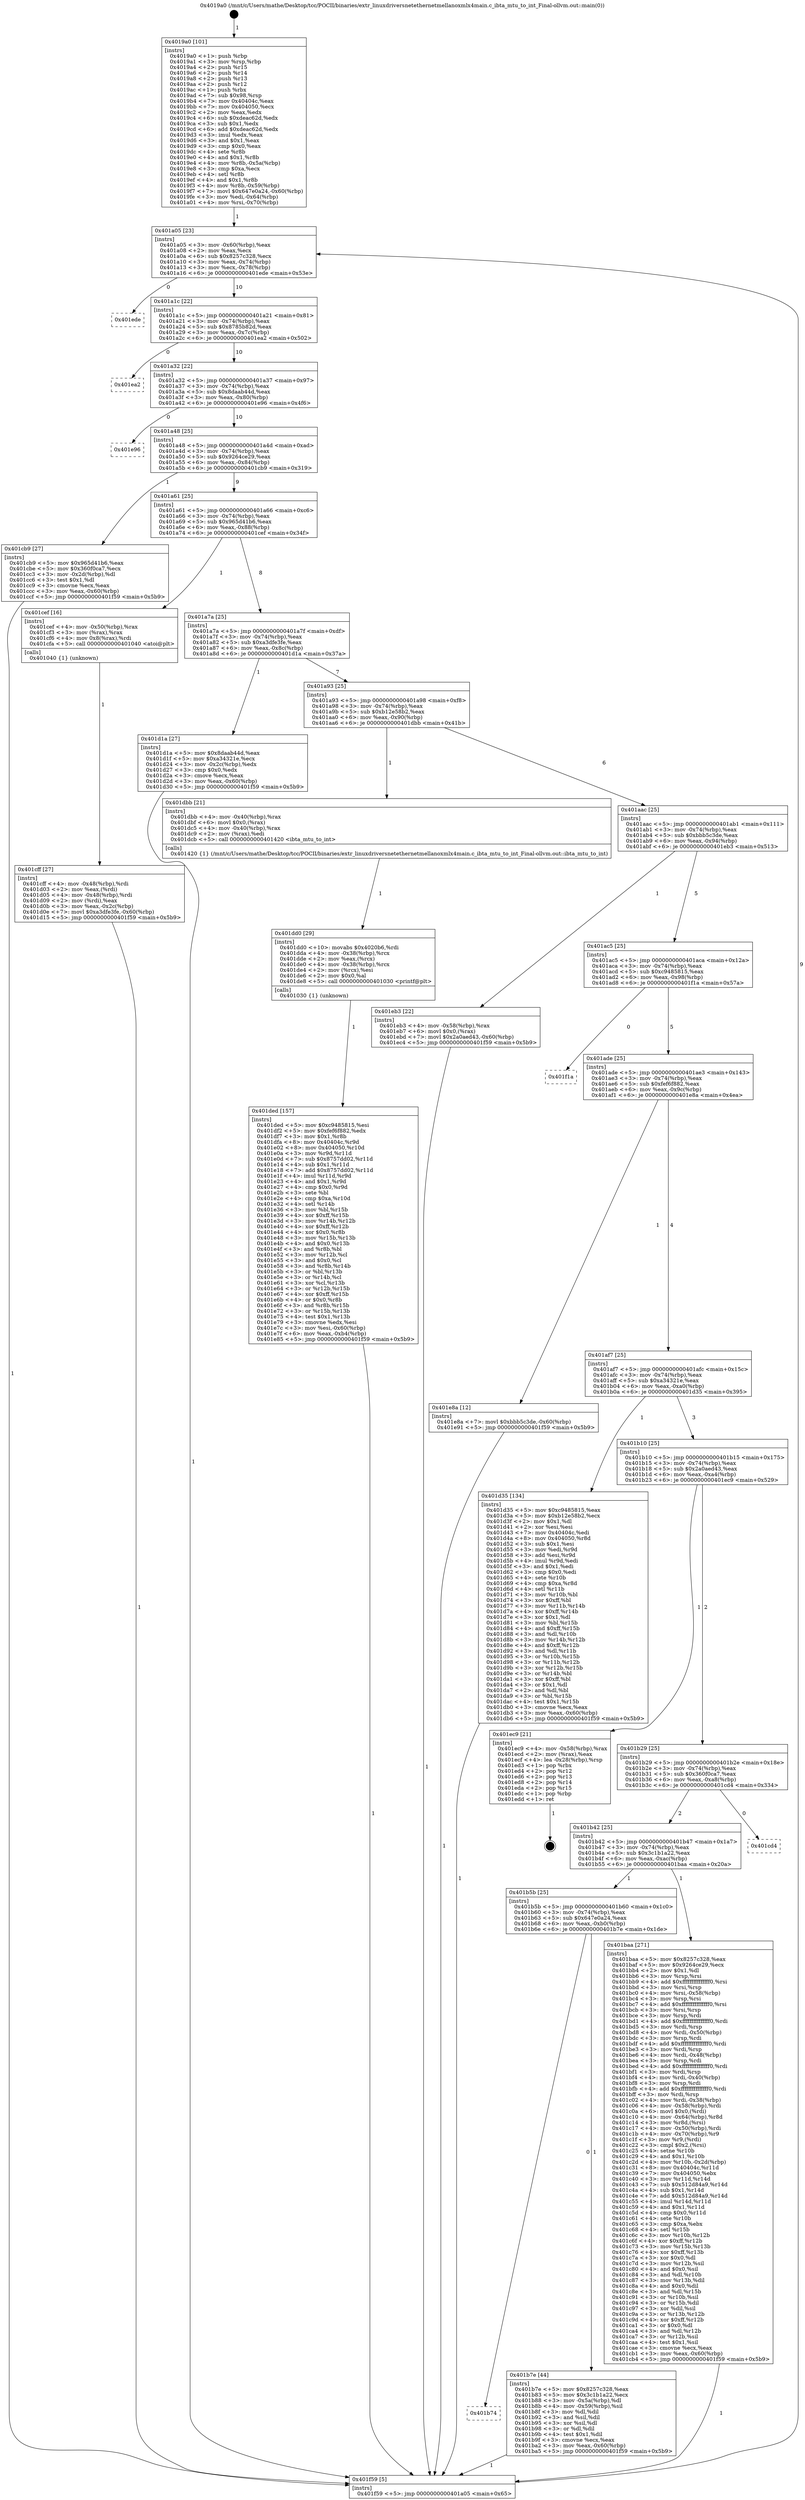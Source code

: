 digraph "0x4019a0" {
  label = "0x4019a0 (/mnt/c/Users/mathe/Desktop/tcc/POCII/binaries/extr_linuxdriversnetethernetmellanoxmlx4main.c_ibta_mtu_to_int_Final-ollvm.out::main(0))"
  labelloc = "t"
  node[shape=record]

  Entry [label="",width=0.3,height=0.3,shape=circle,fillcolor=black,style=filled]
  "0x401a05" [label="{
     0x401a05 [23]\l
     | [instrs]\l
     &nbsp;&nbsp;0x401a05 \<+3\>: mov -0x60(%rbp),%eax\l
     &nbsp;&nbsp;0x401a08 \<+2\>: mov %eax,%ecx\l
     &nbsp;&nbsp;0x401a0a \<+6\>: sub $0x8257c328,%ecx\l
     &nbsp;&nbsp;0x401a10 \<+3\>: mov %eax,-0x74(%rbp)\l
     &nbsp;&nbsp;0x401a13 \<+3\>: mov %ecx,-0x78(%rbp)\l
     &nbsp;&nbsp;0x401a16 \<+6\>: je 0000000000401ede \<main+0x53e\>\l
  }"]
  "0x401ede" [label="{
     0x401ede\l
  }", style=dashed]
  "0x401a1c" [label="{
     0x401a1c [22]\l
     | [instrs]\l
     &nbsp;&nbsp;0x401a1c \<+5\>: jmp 0000000000401a21 \<main+0x81\>\l
     &nbsp;&nbsp;0x401a21 \<+3\>: mov -0x74(%rbp),%eax\l
     &nbsp;&nbsp;0x401a24 \<+5\>: sub $0x8785b82d,%eax\l
     &nbsp;&nbsp;0x401a29 \<+3\>: mov %eax,-0x7c(%rbp)\l
     &nbsp;&nbsp;0x401a2c \<+6\>: je 0000000000401ea2 \<main+0x502\>\l
  }"]
  Exit [label="",width=0.3,height=0.3,shape=circle,fillcolor=black,style=filled,peripheries=2]
  "0x401ea2" [label="{
     0x401ea2\l
  }", style=dashed]
  "0x401a32" [label="{
     0x401a32 [22]\l
     | [instrs]\l
     &nbsp;&nbsp;0x401a32 \<+5\>: jmp 0000000000401a37 \<main+0x97\>\l
     &nbsp;&nbsp;0x401a37 \<+3\>: mov -0x74(%rbp),%eax\l
     &nbsp;&nbsp;0x401a3a \<+5\>: sub $0x8daab44d,%eax\l
     &nbsp;&nbsp;0x401a3f \<+3\>: mov %eax,-0x80(%rbp)\l
     &nbsp;&nbsp;0x401a42 \<+6\>: je 0000000000401e96 \<main+0x4f6\>\l
  }"]
  "0x401ded" [label="{
     0x401ded [157]\l
     | [instrs]\l
     &nbsp;&nbsp;0x401ded \<+5\>: mov $0xc9485815,%esi\l
     &nbsp;&nbsp;0x401df2 \<+5\>: mov $0xfef6f882,%edx\l
     &nbsp;&nbsp;0x401df7 \<+3\>: mov $0x1,%r8b\l
     &nbsp;&nbsp;0x401dfa \<+8\>: mov 0x40404c,%r9d\l
     &nbsp;&nbsp;0x401e02 \<+8\>: mov 0x404050,%r10d\l
     &nbsp;&nbsp;0x401e0a \<+3\>: mov %r9d,%r11d\l
     &nbsp;&nbsp;0x401e0d \<+7\>: sub $0x8757dd02,%r11d\l
     &nbsp;&nbsp;0x401e14 \<+4\>: sub $0x1,%r11d\l
     &nbsp;&nbsp;0x401e18 \<+7\>: add $0x8757dd02,%r11d\l
     &nbsp;&nbsp;0x401e1f \<+4\>: imul %r11d,%r9d\l
     &nbsp;&nbsp;0x401e23 \<+4\>: and $0x1,%r9d\l
     &nbsp;&nbsp;0x401e27 \<+4\>: cmp $0x0,%r9d\l
     &nbsp;&nbsp;0x401e2b \<+3\>: sete %bl\l
     &nbsp;&nbsp;0x401e2e \<+4\>: cmp $0xa,%r10d\l
     &nbsp;&nbsp;0x401e32 \<+4\>: setl %r14b\l
     &nbsp;&nbsp;0x401e36 \<+3\>: mov %bl,%r15b\l
     &nbsp;&nbsp;0x401e39 \<+4\>: xor $0xff,%r15b\l
     &nbsp;&nbsp;0x401e3d \<+3\>: mov %r14b,%r12b\l
     &nbsp;&nbsp;0x401e40 \<+4\>: xor $0xff,%r12b\l
     &nbsp;&nbsp;0x401e44 \<+4\>: xor $0x0,%r8b\l
     &nbsp;&nbsp;0x401e48 \<+3\>: mov %r15b,%r13b\l
     &nbsp;&nbsp;0x401e4b \<+4\>: and $0x0,%r13b\l
     &nbsp;&nbsp;0x401e4f \<+3\>: and %r8b,%bl\l
     &nbsp;&nbsp;0x401e52 \<+3\>: mov %r12b,%cl\l
     &nbsp;&nbsp;0x401e55 \<+3\>: and $0x0,%cl\l
     &nbsp;&nbsp;0x401e58 \<+3\>: and %r8b,%r14b\l
     &nbsp;&nbsp;0x401e5b \<+3\>: or %bl,%r13b\l
     &nbsp;&nbsp;0x401e5e \<+3\>: or %r14b,%cl\l
     &nbsp;&nbsp;0x401e61 \<+3\>: xor %cl,%r13b\l
     &nbsp;&nbsp;0x401e64 \<+3\>: or %r12b,%r15b\l
     &nbsp;&nbsp;0x401e67 \<+4\>: xor $0xff,%r15b\l
     &nbsp;&nbsp;0x401e6b \<+4\>: or $0x0,%r8b\l
     &nbsp;&nbsp;0x401e6f \<+3\>: and %r8b,%r15b\l
     &nbsp;&nbsp;0x401e72 \<+3\>: or %r15b,%r13b\l
     &nbsp;&nbsp;0x401e75 \<+4\>: test $0x1,%r13b\l
     &nbsp;&nbsp;0x401e79 \<+3\>: cmovne %edx,%esi\l
     &nbsp;&nbsp;0x401e7c \<+3\>: mov %esi,-0x60(%rbp)\l
     &nbsp;&nbsp;0x401e7f \<+6\>: mov %eax,-0xb4(%rbp)\l
     &nbsp;&nbsp;0x401e85 \<+5\>: jmp 0000000000401f59 \<main+0x5b9\>\l
  }"]
  "0x401e96" [label="{
     0x401e96\l
  }", style=dashed]
  "0x401a48" [label="{
     0x401a48 [25]\l
     | [instrs]\l
     &nbsp;&nbsp;0x401a48 \<+5\>: jmp 0000000000401a4d \<main+0xad\>\l
     &nbsp;&nbsp;0x401a4d \<+3\>: mov -0x74(%rbp),%eax\l
     &nbsp;&nbsp;0x401a50 \<+5\>: sub $0x9264ce29,%eax\l
     &nbsp;&nbsp;0x401a55 \<+6\>: mov %eax,-0x84(%rbp)\l
     &nbsp;&nbsp;0x401a5b \<+6\>: je 0000000000401cb9 \<main+0x319\>\l
  }"]
  "0x401dd0" [label="{
     0x401dd0 [29]\l
     | [instrs]\l
     &nbsp;&nbsp;0x401dd0 \<+10\>: movabs $0x4020b6,%rdi\l
     &nbsp;&nbsp;0x401dda \<+4\>: mov -0x38(%rbp),%rcx\l
     &nbsp;&nbsp;0x401dde \<+2\>: mov %eax,(%rcx)\l
     &nbsp;&nbsp;0x401de0 \<+4\>: mov -0x38(%rbp),%rcx\l
     &nbsp;&nbsp;0x401de4 \<+2\>: mov (%rcx),%esi\l
     &nbsp;&nbsp;0x401de6 \<+2\>: mov $0x0,%al\l
     &nbsp;&nbsp;0x401de8 \<+5\>: call 0000000000401030 \<printf@plt\>\l
     | [calls]\l
     &nbsp;&nbsp;0x401030 \{1\} (unknown)\l
  }"]
  "0x401cb9" [label="{
     0x401cb9 [27]\l
     | [instrs]\l
     &nbsp;&nbsp;0x401cb9 \<+5\>: mov $0x965d41b6,%eax\l
     &nbsp;&nbsp;0x401cbe \<+5\>: mov $0x360f0ca7,%ecx\l
     &nbsp;&nbsp;0x401cc3 \<+3\>: mov -0x2d(%rbp),%dl\l
     &nbsp;&nbsp;0x401cc6 \<+3\>: test $0x1,%dl\l
     &nbsp;&nbsp;0x401cc9 \<+3\>: cmovne %ecx,%eax\l
     &nbsp;&nbsp;0x401ccc \<+3\>: mov %eax,-0x60(%rbp)\l
     &nbsp;&nbsp;0x401ccf \<+5\>: jmp 0000000000401f59 \<main+0x5b9\>\l
  }"]
  "0x401a61" [label="{
     0x401a61 [25]\l
     | [instrs]\l
     &nbsp;&nbsp;0x401a61 \<+5\>: jmp 0000000000401a66 \<main+0xc6\>\l
     &nbsp;&nbsp;0x401a66 \<+3\>: mov -0x74(%rbp),%eax\l
     &nbsp;&nbsp;0x401a69 \<+5\>: sub $0x965d41b6,%eax\l
     &nbsp;&nbsp;0x401a6e \<+6\>: mov %eax,-0x88(%rbp)\l
     &nbsp;&nbsp;0x401a74 \<+6\>: je 0000000000401cef \<main+0x34f\>\l
  }"]
  "0x401cff" [label="{
     0x401cff [27]\l
     | [instrs]\l
     &nbsp;&nbsp;0x401cff \<+4\>: mov -0x48(%rbp),%rdi\l
     &nbsp;&nbsp;0x401d03 \<+2\>: mov %eax,(%rdi)\l
     &nbsp;&nbsp;0x401d05 \<+4\>: mov -0x48(%rbp),%rdi\l
     &nbsp;&nbsp;0x401d09 \<+2\>: mov (%rdi),%eax\l
     &nbsp;&nbsp;0x401d0b \<+3\>: mov %eax,-0x2c(%rbp)\l
     &nbsp;&nbsp;0x401d0e \<+7\>: movl $0xa3dfe3fe,-0x60(%rbp)\l
     &nbsp;&nbsp;0x401d15 \<+5\>: jmp 0000000000401f59 \<main+0x5b9\>\l
  }"]
  "0x401cef" [label="{
     0x401cef [16]\l
     | [instrs]\l
     &nbsp;&nbsp;0x401cef \<+4\>: mov -0x50(%rbp),%rax\l
     &nbsp;&nbsp;0x401cf3 \<+3\>: mov (%rax),%rax\l
     &nbsp;&nbsp;0x401cf6 \<+4\>: mov 0x8(%rax),%rdi\l
     &nbsp;&nbsp;0x401cfa \<+5\>: call 0000000000401040 \<atoi@plt\>\l
     | [calls]\l
     &nbsp;&nbsp;0x401040 \{1\} (unknown)\l
  }"]
  "0x401a7a" [label="{
     0x401a7a [25]\l
     | [instrs]\l
     &nbsp;&nbsp;0x401a7a \<+5\>: jmp 0000000000401a7f \<main+0xdf\>\l
     &nbsp;&nbsp;0x401a7f \<+3\>: mov -0x74(%rbp),%eax\l
     &nbsp;&nbsp;0x401a82 \<+5\>: sub $0xa3dfe3fe,%eax\l
     &nbsp;&nbsp;0x401a87 \<+6\>: mov %eax,-0x8c(%rbp)\l
     &nbsp;&nbsp;0x401a8d \<+6\>: je 0000000000401d1a \<main+0x37a\>\l
  }"]
  "0x4019a0" [label="{
     0x4019a0 [101]\l
     | [instrs]\l
     &nbsp;&nbsp;0x4019a0 \<+1\>: push %rbp\l
     &nbsp;&nbsp;0x4019a1 \<+3\>: mov %rsp,%rbp\l
     &nbsp;&nbsp;0x4019a4 \<+2\>: push %r15\l
     &nbsp;&nbsp;0x4019a6 \<+2\>: push %r14\l
     &nbsp;&nbsp;0x4019a8 \<+2\>: push %r13\l
     &nbsp;&nbsp;0x4019aa \<+2\>: push %r12\l
     &nbsp;&nbsp;0x4019ac \<+1\>: push %rbx\l
     &nbsp;&nbsp;0x4019ad \<+7\>: sub $0x98,%rsp\l
     &nbsp;&nbsp;0x4019b4 \<+7\>: mov 0x40404c,%eax\l
     &nbsp;&nbsp;0x4019bb \<+7\>: mov 0x404050,%ecx\l
     &nbsp;&nbsp;0x4019c2 \<+2\>: mov %eax,%edx\l
     &nbsp;&nbsp;0x4019c4 \<+6\>: sub $0xdeac62d,%edx\l
     &nbsp;&nbsp;0x4019ca \<+3\>: sub $0x1,%edx\l
     &nbsp;&nbsp;0x4019cd \<+6\>: add $0xdeac62d,%edx\l
     &nbsp;&nbsp;0x4019d3 \<+3\>: imul %edx,%eax\l
     &nbsp;&nbsp;0x4019d6 \<+3\>: and $0x1,%eax\l
     &nbsp;&nbsp;0x4019d9 \<+3\>: cmp $0x0,%eax\l
     &nbsp;&nbsp;0x4019dc \<+4\>: sete %r8b\l
     &nbsp;&nbsp;0x4019e0 \<+4\>: and $0x1,%r8b\l
     &nbsp;&nbsp;0x4019e4 \<+4\>: mov %r8b,-0x5a(%rbp)\l
     &nbsp;&nbsp;0x4019e8 \<+3\>: cmp $0xa,%ecx\l
     &nbsp;&nbsp;0x4019eb \<+4\>: setl %r8b\l
     &nbsp;&nbsp;0x4019ef \<+4\>: and $0x1,%r8b\l
     &nbsp;&nbsp;0x4019f3 \<+4\>: mov %r8b,-0x59(%rbp)\l
     &nbsp;&nbsp;0x4019f7 \<+7\>: movl $0x647e0a24,-0x60(%rbp)\l
     &nbsp;&nbsp;0x4019fe \<+3\>: mov %edi,-0x64(%rbp)\l
     &nbsp;&nbsp;0x401a01 \<+4\>: mov %rsi,-0x70(%rbp)\l
  }"]
  "0x401d1a" [label="{
     0x401d1a [27]\l
     | [instrs]\l
     &nbsp;&nbsp;0x401d1a \<+5\>: mov $0x8daab44d,%eax\l
     &nbsp;&nbsp;0x401d1f \<+5\>: mov $0xa34321e,%ecx\l
     &nbsp;&nbsp;0x401d24 \<+3\>: mov -0x2c(%rbp),%edx\l
     &nbsp;&nbsp;0x401d27 \<+3\>: cmp $0x0,%edx\l
     &nbsp;&nbsp;0x401d2a \<+3\>: cmove %ecx,%eax\l
     &nbsp;&nbsp;0x401d2d \<+3\>: mov %eax,-0x60(%rbp)\l
     &nbsp;&nbsp;0x401d30 \<+5\>: jmp 0000000000401f59 \<main+0x5b9\>\l
  }"]
  "0x401a93" [label="{
     0x401a93 [25]\l
     | [instrs]\l
     &nbsp;&nbsp;0x401a93 \<+5\>: jmp 0000000000401a98 \<main+0xf8\>\l
     &nbsp;&nbsp;0x401a98 \<+3\>: mov -0x74(%rbp),%eax\l
     &nbsp;&nbsp;0x401a9b \<+5\>: sub $0xb12e58b2,%eax\l
     &nbsp;&nbsp;0x401aa0 \<+6\>: mov %eax,-0x90(%rbp)\l
     &nbsp;&nbsp;0x401aa6 \<+6\>: je 0000000000401dbb \<main+0x41b\>\l
  }"]
  "0x401f59" [label="{
     0x401f59 [5]\l
     | [instrs]\l
     &nbsp;&nbsp;0x401f59 \<+5\>: jmp 0000000000401a05 \<main+0x65\>\l
  }"]
  "0x401dbb" [label="{
     0x401dbb [21]\l
     | [instrs]\l
     &nbsp;&nbsp;0x401dbb \<+4\>: mov -0x40(%rbp),%rax\l
     &nbsp;&nbsp;0x401dbf \<+6\>: movl $0x0,(%rax)\l
     &nbsp;&nbsp;0x401dc5 \<+4\>: mov -0x40(%rbp),%rax\l
     &nbsp;&nbsp;0x401dc9 \<+2\>: mov (%rax),%edi\l
     &nbsp;&nbsp;0x401dcb \<+5\>: call 0000000000401420 \<ibta_mtu_to_int\>\l
     | [calls]\l
     &nbsp;&nbsp;0x401420 \{1\} (/mnt/c/Users/mathe/Desktop/tcc/POCII/binaries/extr_linuxdriversnetethernetmellanoxmlx4main.c_ibta_mtu_to_int_Final-ollvm.out::ibta_mtu_to_int)\l
  }"]
  "0x401aac" [label="{
     0x401aac [25]\l
     | [instrs]\l
     &nbsp;&nbsp;0x401aac \<+5\>: jmp 0000000000401ab1 \<main+0x111\>\l
     &nbsp;&nbsp;0x401ab1 \<+3\>: mov -0x74(%rbp),%eax\l
     &nbsp;&nbsp;0x401ab4 \<+5\>: sub $0xbbb5c3de,%eax\l
     &nbsp;&nbsp;0x401ab9 \<+6\>: mov %eax,-0x94(%rbp)\l
     &nbsp;&nbsp;0x401abf \<+6\>: je 0000000000401eb3 \<main+0x513\>\l
  }"]
  "0x401b74" [label="{
     0x401b74\l
  }", style=dashed]
  "0x401eb3" [label="{
     0x401eb3 [22]\l
     | [instrs]\l
     &nbsp;&nbsp;0x401eb3 \<+4\>: mov -0x58(%rbp),%rax\l
     &nbsp;&nbsp;0x401eb7 \<+6\>: movl $0x0,(%rax)\l
     &nbsp;&nbsp;0x401ebd \<+7\>: movl $0x2a0aed43,-0x60(%rbp)\l
     &nbsp;&nbsp;0x401ec4 \<+5\>: jmp 0000000000401f59 \<main+0x5b9\>\l
  }"]
  "0x401ac5" [label="{
     0x401ac5 [25]\l
     | [instrs]\l
     &nbsp;&nbsp;0x401ac5 \<+5\>: jmp 0000000000401aca \<main+0x12a\>\l
     &nbsp;&nbsp;0x401aca \<+3\>: mov -0x74(%rbp),%eax\l
     &nbsp;&nbsp;0x401acd \<+5\>: sub $0xc9485815,%eax\l
     &nbsp;&nbsp;0x401ad2 \<+6\>: mov %eax,-0x98(%rbp)\l
     &nbsp;&nbsp;0x401ad8 \<+6\>: je 0000000000401f1a \<main+0x57a\>\l
  }"]
  "0x401b7e" [label="{
     0x401b7e [44]\l
     | [instrs]\l
     &nbsp;&nbsp;0x401b7e \<+5\>: mov $0x8257c328,%eax\l
     &nbsp;&nbsp;0x401b83 \<+5\>: mov $0x3c1b1a22,%ecx\l
     &nbsp;&nbsp;0x401b88 \<+3\>: mov -0x5a(%rbp),%dl\l
     &nbsp;&nbsp;0x401b8b \<+4\>: mov -0x59(%rbp),%sil\l
     &nbsp;&nbsp;0x401b8f \<+3\>: mov %dl,%dil\l
     &nbsp;&nbsp;0x401b92 \<+3\>: and %sil,%dil\l
     &nbsp;&nbsp;0x401b95 \<+3\>: xor %sil,%dl\l
     &nbsp;&nbsp;0x401b98 \<+3\>: or %dl,%dil\l
     &nbsp;&nbsp;0x401b9b \<+4\>: test $0x1,%dil\l
     &nbsp;&nbsp;0x401b9f \<+3\>: cmovne %ecx,%eax\l
     &nbsp;&nbsp;0x401ba2 \<+3\>: mov %eax,-0x60(%rbp)\l
     &nbsp;&nbsp;0x401ba5 \<+5\>: jmp 0000000000401f59 \<main+0x5b9\>\l
  }"]
  "0x401f1a" [label="{
     0x401f1a\l
  }", style=dashed]
  "0x401ade" [label="{
     0x401ade [25]\l
     | [instrs]\l
     &nbsp;&nbsp;0x401ade \<+5\>: jmp 0000000000401ae3 \<main+0x143\>\l
     &nbsp;&nbsp;0x401ae3 \<+3\>: mov -0x74(%rbp),%eax\l
     &nbsp;&nbsp;0x401ae6 \<+5\>: sub $0xfef6f882,%eax\l
     &nbsp;&nbsp;0x401aeb \<+6\>: mov %eax,-0x9c(%rbp)\l
     &nbsp;&nbsp;0x401af1 \<+6\>: je 0000000000401e8a \<main+0x4ea\>\l
  }"]
  "0x401b5b" [label="{
     0x401b5b [25]\l
     | [instrs]\l
     &nbsp;&nbsp;0x401b5b \<+5\>: jmp 0000000000401b60 \<main+0x1c0\>\l
     &nbsp;&nbsp;0x401b60 \<+3\>: mov -0x74(%rbp),%eax\l
     &nbsp;&nbsp;0x401b63 \<+5\>: sub $0x647e0a24,%eax\l
     &nbsp;&nbsp;0x401b68 \<+6\>: mov %eax,-0xb0(%rbp)\l
     &nbsp;&nbsp;0x401b6e \<+6\>: je 0000000000401b7e \<main+0x1de\>\l
  }"]
  "0x401e8a" [label="{
     0x401e8a [12]\l
     | [instrs]\l
     &nbsp;&nbsp;0x401e8a \<+7\>: movl $0xbbb5c3de,-0x60(%rbp)\l
     &nbsp;&nbsp;0x401e91 \<+5\>: jmp 0000000000401f59 \<main+0x5b9\>\l
  }"]
  "0x401af7" [label="{
     0x401af7 [25]\l
     | [instrs]\l
     &nbsp;&nbsp;0x401af7 \<+5\>: jmp 0000000000401afc \<main+0x15c\>\l
     &nbsp;&nbsp;0x401afc \<+3\>: mov -0x74(%rbp),%eax\l
     &nbsp;&nbsp;0x401aff \<+5\>: sub $0xa34321e,%eax\l
     &nbsp;&nbsp;0x401b04 \<+6\>: mov %eax,-0xa0(%rbp)\l
     &nbsp;&nbsp;0x401b0a \<+6\>: je 0000000000401d35 \<main+0x395\>\l
  }"]
  "0x401baa" [label="{
     0x401baa [271]\l
     | [instrs]\l
     &nbsp;&nbsp;0x401baa \<+5\>: mov $0x8257c328,%eax\l
     &nbsp;&nbsp;0x401baf \<+5\>: mov $0x9264ce29,%ecx\l
     &nbsp;&nbsp;0x401bb4 \<+2\>: mov $0x1,%dl\l
     &nbsp;&nbsp;0x401bb6 \<+3\>: mov %rsp,%rsi\l
     &nbsp;&nbsp;0x401bb9 \<+4\>: add $0xfffffffffffffff0,%rsi\l
     &nbsp;&nbsp;0x401bbd \<+3\>: mov %rsi,%rsp\l
     &nbsp;&nbsp;0x401bc0 \<+4\>: mov %rsi,-0x58(%rbp)\l
     &nbsp;&nbsp;0x401bc4 \<+3\>: mov %rsp,%rsi\l
     &nbsp;&nbsp;0x401bc7 \<+4\>: add $0xfffffffffffffff0,%rsi\l
     &nbsp;&nbsp;0x401bcb \<+3\>: mov %rsi,%rsp\l
     &nbsp;&nbsp;0x401bce \<+3\>: mov %rsp,%rdi\l
     &nbsp;&nbsp;0x401bd1 \<+4\>: add $0xfffffffffffffff0,%rdi\l
     &nbsp;&nbsp;0x401bd5 \<+3\>: mov %rdi,%rsp\l
     &nbsp;&nbsp;0x401bd8 \<+4\>: mov %rdi,-0x50(%rbp)\l
     &nbsp;&nbsp;0x401bdc \<+3\>: mov %rsp,%rdi\l
     &nbsp;&nbsp;0x401bdf \<+4\>: add $0xfffffffffffffff0,%rdi\l
     &nbsp;&nbsp;0x401be3 \<+3\>: mov %rdi,%rsp\l
     &nbsp;&nbsp;0x401be6 \<+4\>: mov %rdi,-0x48(%rbp)\l
     &nbsp;&nbsp;0x401bea \<+3\>: mov %rsp,%rdi\l
     &nbsp;&nbsp;0x401bed \<+4\>: add $0xfffffffffffffff0,%rdi\l
     &nbsp;&nbsp;0x401bf1 \<+3\>: mov %rdi,%rsp\l
     &nbsp;&nbsp;0x401bf4 \<+4\>: mov %rdi,-0x40(%rbp)\l
     &nbsp;&nbsp;0x401bf8 \<+3\>: mov %rsp,%rdi\l
     &nbsp;&nbsp;0x401bfb \<+4\>: add $0xfffffffffffffff0,%rdi\l
     &nbsp;&nbsp;0x401bff \<+3\>: mov %rdi,%rsp\l
     &nbsp;&nbsp;0x401c02 \<+4\>: mov %rdi,-0x38(%rbp)\l
     &nbsp;&nbsp;0x401c06 \<+4\>: mov -0x58(%rbp),%rdi\l
     &nbsp;&nbsp;0x401c0a \<+6\>: movl $0x0,(%rdi)\l
     &nbsp;&nbsp;0x401c10 \<+4\>: mov -0x64(%rbp),%r8d\l
     &nbsp;&nbsp;0x401c14 \<+3\>: mov %r8d,(%rsi)\l
     &nbsp;&nbsp;0x401c17 \<+4\>: mov -0x50(%rbp),%rdi\l
     &nbsp;&nbsp;0x401c1b \<+4\>: mov -0x70(%rbp),%r9\l
     &nbsp;&nbsp;0x401c1f \<+3\>: mov %r9,(%rdi)\l
     &nbsp;&nbsp;0x401c22 \<+3\>: cmpl $0x2,(%rsi)\l
     &nbsp;&nbsp;0x401c25 \<+4\>: setne %r10b\l
     &nbsp;&nbsp;0x401c29 \<+4\>: and $0x1,%r10b\l
     &nbsp;&nbsp;0x401c2d \<+4\>: mov %r10b,-0x2d(%rbp)\l
     &nbsp;&nbsp;0x401c31 \<+8\>: mov 0x40404c,%r11d\l
     &nbsp;&nbsp;0x401c39 \<+7\>: mov 0x404050,%ebx\l
     &nbsp;&nbsp;0x401c40 \<+3\>: mov %r11d,%r14d\l
     &nbsp;&nbsp;0x401c43 \<+7\>: sub $0x512d84a9,%r14d\l
     &nbsp;&nbsp;0x401c4a \<+4\>: sub $0x1,%r14d\l
     &nbsp;&nbsp;0x401c4e \<+7\>: add $0x512d84a9,%r14d\l
     &nbsp;&nbsp;0x401c55 \<+4\>: imul %r14d,%r11d\l
     &nbsp;&nbsp;0x401c59 \<+4\>: and $0x1,%r11d\l
     &nbsp;&nbsp;0x401c5d \<+4\>: cmp $0x0,%r11d\l
     &nbsp;&nbsp;0x401c61 \<+4\>: sete %r10b\l
     &nbsp;&nbsp;0x401c65 \<+3\>: cmp $0xa,%ebx\l
     &nbsp;&nbsp;0x401c68 \<+4\>: setl %r15b\l
     &nbsp;&nbsp;0x401c6c \<+3\>: mov %r10b,%r12b\l
     &nbsp;&nbsp;0x401c6f \<+4\>: xor $0xff,%r12b\l
     &nbsp;&nbsp;0x401c73 \<+3\>: mov %r15b,%r13b\l
     &nbsp;&nbsp;0x401c76 \<+4\>: xor $0xff,%r13b\l
     &nbsp;&nbsp;0x401c7a \<+3\>: xor $0x0,%dl\l
     &nbsp;&nbsp;0x401c7d \<+3\>: mov %r12b,%sil\l
     &nbsp;&nbsp;0x401c80 \<+4\>: and $0x0,%sil\l
     &nbsp;&nbsp;0x401c84 \<+3\>: and %dl,%r10b\l
     &nbsp;&nbsp;0x401c87 \<+3\>: mov %r13b,%dil\l
     &nbsp;&nbsp;0x401c8a \<+4\>: and $0x0,%dil\l
     &nbsp;&nbsp;0x401c8e \<+3\>: and %dl,%r15b\l
     &nbsp;&nbsp;0x401c91 \<+3\>: or %r10b,%sil\l
     &nbsp;&nbsp;0x401c94 \<+3\>: or %r15b,%dil\l
     &nbsp;&nbsp;0x401c97 \<+3\>: xor %dil,%sil\l
     &nbsp;&nbsp;0x401c9a \<+3\>: or %r13b,%r12b\l
     &nbsp;&nbsp;0x401c9d \<+4\>: xor $0xff,%r12b\l
     &nbsp;&nbsp;0x401ca1 \<+3\>: or $0x0,%dl\l
     &nbsp;&nbsp;0x401ca4 \<+3\>: and %dl,%r12b\l
     &nbsp;&nbsp;0x401ca7 \<+3\>: or %r12b,%sil\l
     &nbsp;&nbsp;0x401caa \<+4\>: test $0x1,%sil\l
     &nbsp;&nbsp;0x401cae \<+3\>: cmovne %ecx,%eax\l
     &nbsp;&nbsp;0x401cb1 \<+3\>: mov %eax,-0x60(%rbp)\l
     &nbsp;&nbsp;0x401cb4 \<+5\>: jmp 0000000000401f59 \<main+0x5b9\>\l
  }"]
  "0x401d35" [label="{
     0x401d35 [134]\l
     | [instrs]\l
     &nbsp;&nbsp;0x401d35 \<+5\>: mov $0xc9485815,%eax\l
     &nbsp;&nbsp;0x401d3a \<+5\>: mov $0xb12e58b2,%ecx\l
     &nbsp;&nbsp;0x401d3f \<+2\>: mov $0x1,%dl\l
     &nbsp;&nbsp;0x401d41 \<+2\>: xor %esi,%esi\l
     &nbsp;&nbsp;0x401d43 \<+7\>: mov 0x40404c,%edi\l
     &nbsp;&nbsp;0x401d4a \<+8\>: mov 0x404050,%r8d\l
     &nbsp;&nbsp;0x401d52 \<+3\>: sub $0x1,%esi\l
     &nbsp;&nbsp;0x401d55 \<+3\>: mov %edi,%r9d\l
     &nbsp;&nbsp;0x401d58 \<+3\>: add %esi,%r9d\l
     &nbsp;&nbsp;0x401d5b \<+4\>: imul %r9d,%edi\l
     &nbsp;&nbsp;0x401d5f \<+3\>: and $0x1,%edi\l
     &nbsp;&nbsp;0x401d62 \<+3\>: cmp $0x0,%edi\l
     &nbsp;&nbsp;0x401d65 \<+4\>: sete %r10b\l
     &nbsp;&nbsp;0x401d69 \<+4\>: cmp $0xa,%r8d\l
     &nbsp;&nbsp;0x401d6d \<+4\>: setl %r11b\l
     &nbsp;&nbsp;0x401d71 \<+3\>: mov %r10b,%bl\l
     &nbsp;&nbsp;0x401d74 \<+3\>: xor $0xff,%bl\l
     &nbsp;&nbsp;0x401d77 \<+3\>: mov %r11b,%r14b\l
     &nbsp;&nbsp;0x401d7a \<+4\>: xor $0xff,%r14b\l
     &nbsp;&nbsp;0x401d7e \<+3\>: xor $0x1,%dl\l
     &nbsp;&nbsp;0x401d81 \<+3\>: mov %bl,%r15b\l
     &nbsp;&nbsp;0x401d84 \<+4\>: and $0xff,%r15b\l
     &nbsp;&nbsp;0x401d88 \<+3\>: and %dl,%r10b\l
     &nbsp;&nbsp;0x401d8b \<+3\>: mov %r14b,%r12b\l
     &nbsp;&nbsp;0x401d8e \<+4\>: and $0xff,%r12b\l
     &nbsp;&nbsp;0x401d92 \<+3\>: and %dl,%r11b\l
     &nbsp;&nbsp;0x401d95 \<+3\>: or %r10b,%r15b\l
     &nbsp;&nbsp;0x401d98 \<+3\>: or %r11b,%r12b\l
     &nbsp;&nbsp;0x401d9b \<+3\>: xor %r12b,%r15b\l
     &nbsp;&nbsp;0x401d9e \<+3\>: or %r14b,%bl\l
     &nbsp;&nbsp;0x401da1 \<+3\>: xor $0xff,%bl\l
     &nbsp;&nbsp;0x401da4 \<+3\>: or $0x1,%dl\l
     &nbsp;&nbsp;0x401da7 \<+2\>: and %dl,%bl\l
     &nbsp;&nbsp;0x401da9 \<+3\>: or %bl,%r15b\l
     &nbsp;&nbsp;0x401dac \<+4\>: test $0x1,%r15b\l
     &nbsp;&nbsp;0x401db0 \<+3\>: cmovne %ecx,%eax\l
     &nbsp;&nbsp;0x401db3 \<+3\>: mov %eax,-0x60(%rbp)\l
     &nbsp;&nbsp;0x401db6 \<+5\>: jmp 0000000000401f59 \<main+0x5b9\>\l
  }"]
  "0x401b10" [label="{
     0x401b10 [25]\l
     | [instrs]\l
     &nbsp;&nbsp;0x401b10 \<+5\>: jmp 0000000000401b15 \<main+0x175\>\l
     &nbsp;&nbsp;0x401b15 \<+3\>: mov -0x74(%rbp),%eax\l
     &nbsp;&nbsp;0x401b18 \<+5\>: sub $0x2a0aed43,%eax\l
     &nbsp;&nbsp;0x401b1d \<+6\>: mov %eax,-0xa4(%rbp)\l
     &nbsp;&nbsp;0x401b23 \<+6\>: je 0000000000401ec9 \<main+0x529\>\l
  }"]
  "0x401b42" [label="{
     0x401b42 [25]\l
     | [instrs]\l
     &nbsp;&nbsp;0x401b42 \<+5\>: jmp 0000000000401b47 \<main+0x1a7\>\l
     &nbsp;&nbsp;0x401b47 \<+3\>: mov -0x74(%rbp),%eax\l
     &nbsp;&nbsp;0x401b4a \<+5\>: sub $0x3c1b1a22,%eax\l
     &nbsp;&nbsp;0x401b4f \<+6\>: mov %eax,-0xac(%rbp)\l
     &nbsp;&nbsp;0x401b55 \<+6\>: je 0000000000401baa \<main+0x20a\>\l
  }"]
  "0x401ec9" [label="{
     0x401ec9 [21]\l
     | [instrs]\l
     &nbsp;&nbsp;0x401ec9 \<+4\>: mov -0x58(%rbp),%rax\l
     &nbsp;&nbsp;0x401ecd \<+2\>: mov (%rax),%eax\l
     &nbsp;&nbsp;0x401ecf \<+4\>: lea -0x28(%rbp),%rsp\l
     &nbsp;&nbsp;0x401ed3 \<+1\>: pop %rbx\l
     &nbsp;&nbsp;0x401ed4 \<+2\>: pop %r12\l
     &nbsp;&nbsp;0x401ed6 \<+2\>: pop %r13\l
     &nbsp;&nbsp;0x401ed8 \<+2\>: pop %r14\l
     &nbsp;&nbsp;0x401eda \<+2\>: pop %r15\l
     &nbsp;&nbsp;0x401edc \<+1\>: pop %rbp\l
     &nbsp;&nbsp;0x401edd \<+1\>: ret\l
  }"]
  "0x401b29" [label="{
     0x401b29 [25]\l
     | [instrs]\l
     &nbsp;&nbsp;0x401b29 \<+5\>: jmp 0000000000401b2e \<main+0x18e\>\l
     &nbsp;&nbsp;0x401b2e \<+3\>: mov -0x74(%rbp),%eax\l
     &nbsp;&nbsp;0x401b31 \<+5\>: sub $0x360f0ca7,%eax\l
     &nbsp;&nbsp;0x401b36 \<+6\>: mov %eax,-0xa8(%rbp)\l
     &nbsp;&nbsp;0x401b3c \<+6\>: je 0000000000401cd4 \<main+0x334\>\l
  }"]
  "0x401cd4" [label="{
     0x401cd4\l
  }", style=dashed]
  Entry -> "0x4019a0" [label=" 1"]
  "0x401a05" -> "0x401ede" [label=" 0"]
  "0x401a05" -> "0x401a1c" [label=" 10"]
  "0x401ec9" -> Exit [label=" 1"]
  "0x401a1c" -> "0x401ea2" [label=" 0"]
  "0x401a1c" -> "0x401a32" [label=" 10"]
  "0x401eb3" -> "0x401f59" [label=" 1"]
  "0x401a32" -> "0x401e96" [label=" 0"]
  "0x401a32" -> "0x401a48" [label=" 10"]
  "0x401e8a" -> "0x401f59" [label=" 1"]
  "0x401a48" -> "0x401cb9" [label=" 1"]
  "0x401a48" -> "0x401a61" [label=" 9"]
  "0x401ded" -> "0x401f59" [label=" 1"]
  "0x401a61" -> "0x401cef" [label=" 1"]
  "0x401a61" -> "0x401a7a" [label=" 8"]
  "0x401dd0" -> "0x401ded" [label=" 1"]
  "0x401a7a" -> "0x401d1a" [label=" 1"]
  "0x401a7a" -> "0x401a93" [label=" 7"]
  "0x401d35" -> "0x401f59" [label=" 1"]
  "0x401a93" -> "0x401dbb" [label=" 1"]
  "0x401a93" -> "0x401aac" [label=" 6"]
  "0x401d1a" -> "0x401f59" [label=" 1"]
  "0x401aac" -> "0x401eb3" [label=" 1"]
  "0x401aac" -> "0x401ac5" [label=" 5"]
  "0x401cff" -> "0x401f59" [label=" 1"]
  "0x401ac5" -> "0x401f1a" [label=" 0"]
  "0x401ac5" -> "0x401ade" [label=" 5"]
  "0x401cef" -> "0x401cff" [label=" 1"]
  "0x401ade" -> "0x401e8a" [label=" 1"]
  "0x401ade" -> "0x401af7" [label=" 4"]
  "0x401baa" -> "0x401f59" [label=" 1"]
  "0x401af7" -> "0x401d35" [label=" 1"]
  "0x401af7" -> "0x401b10" [label=" 3"]
  "0x401dbb" -> "0x401dd0" [label=" 1"]
  "0x401b10" -> "0x401ec9" [label=" 1"]
  "0x401b10" -> "0x401b29" [label=" 2"]
  "0x4019a0" -> "0x401a05" [label=" 1"]
  "0x401b29" -> "0x401cd4" [label=" 0"]
  "0x401b29" -> "0x401b42" [label=" 2"]
  "0x401f59" -> "0x401a05" [label=" 9"]
  "0x401b42" -> "0x401baa" [label=" 1"]
  "0x401b42" -> "0x401b5b" [label=" 1"]
  "0x401cb9" -> "0x401f59" [label=" 1"]
  "0x401b5b" -> "0x401b7e" [label=" 1"]
  "0x401b5b" -> "0x401b74" [label=" 0"]
  "0x401b7e" -> "0x401f59" [label=" 1"]
}
